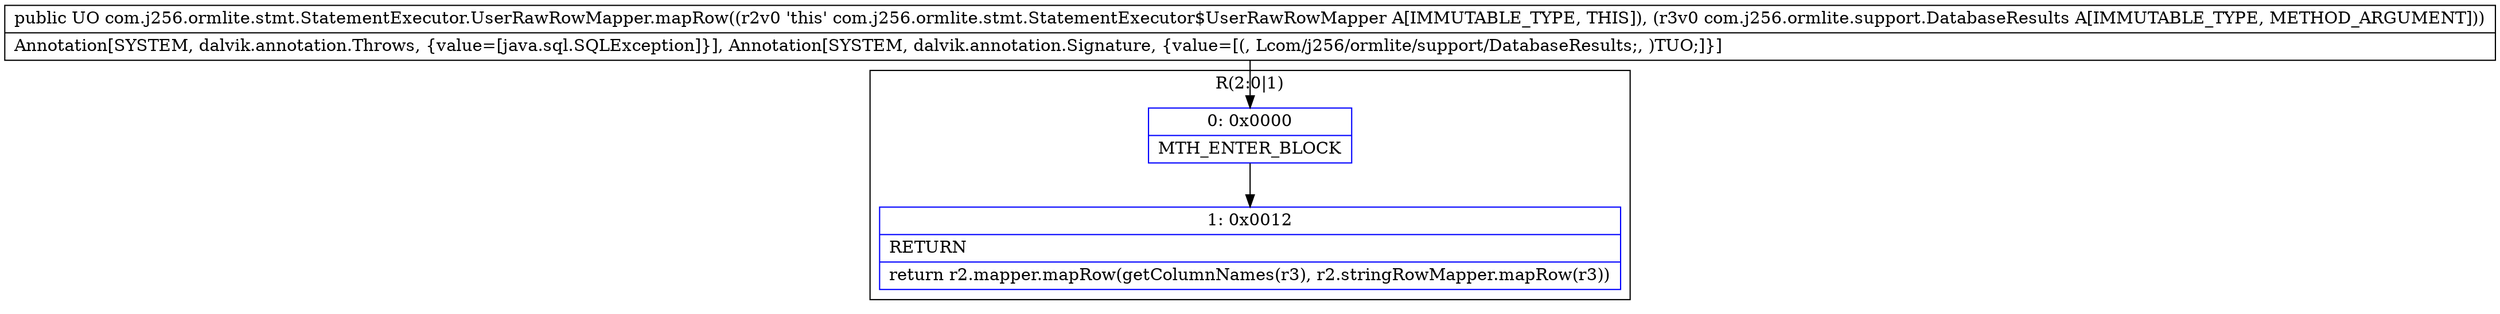 digraph "CFG forcom.j256.ormlite.stmt.StatementExecutor.UserRawRowMapper.mapRow(Lcom\/j256\/ormlite\/support\/DatabaseResults;)Ljava\/lang\/Object;" {
subgraph cluster_Region_690981432 {
label = "R(2:0|1)";
node [shape=record,color=blue];
Node_0 [shape=record,label="{0\:\ 0x0000|MTH_ENTER_BLOCK\l}"];
Node_1 [shape=record,label="{1\:\ 0x0012|RETURN\l|return r2.mapper.mapRow(getColumnNames(r3), r2.stringRowMapper.mapRow(r3))\l}"];
}
MethodNode[shape=record,label="{public UO com.j256.ormlite.stmt.StatementExecutor.UserRawRowMapper.mapRow((r2v0 'this' com.j256.ormlite.stmt.StatementExecutor$UserRawRowMapper A[IMMUTABLE_TYPE, THIS]), (r3v0 com.j256.ormlite.support.DatabaseResults A[IMMUTABLE_TYPE, METHOD_ARGUMENT]))  | Annotation[SYSTEM, dalvik.annotation.Throws, \{value=[java.sql.SQLException]\}], Annotation[SYSTEM, dalvik.annotation.Signature, \{value=[(, Lcom\/j256\/ormlite\/support\/DatabaseResults;, )TUO;]\}]\l}"];
MethodNode -> Node_0;
Node_0 -> Node_1;
}

